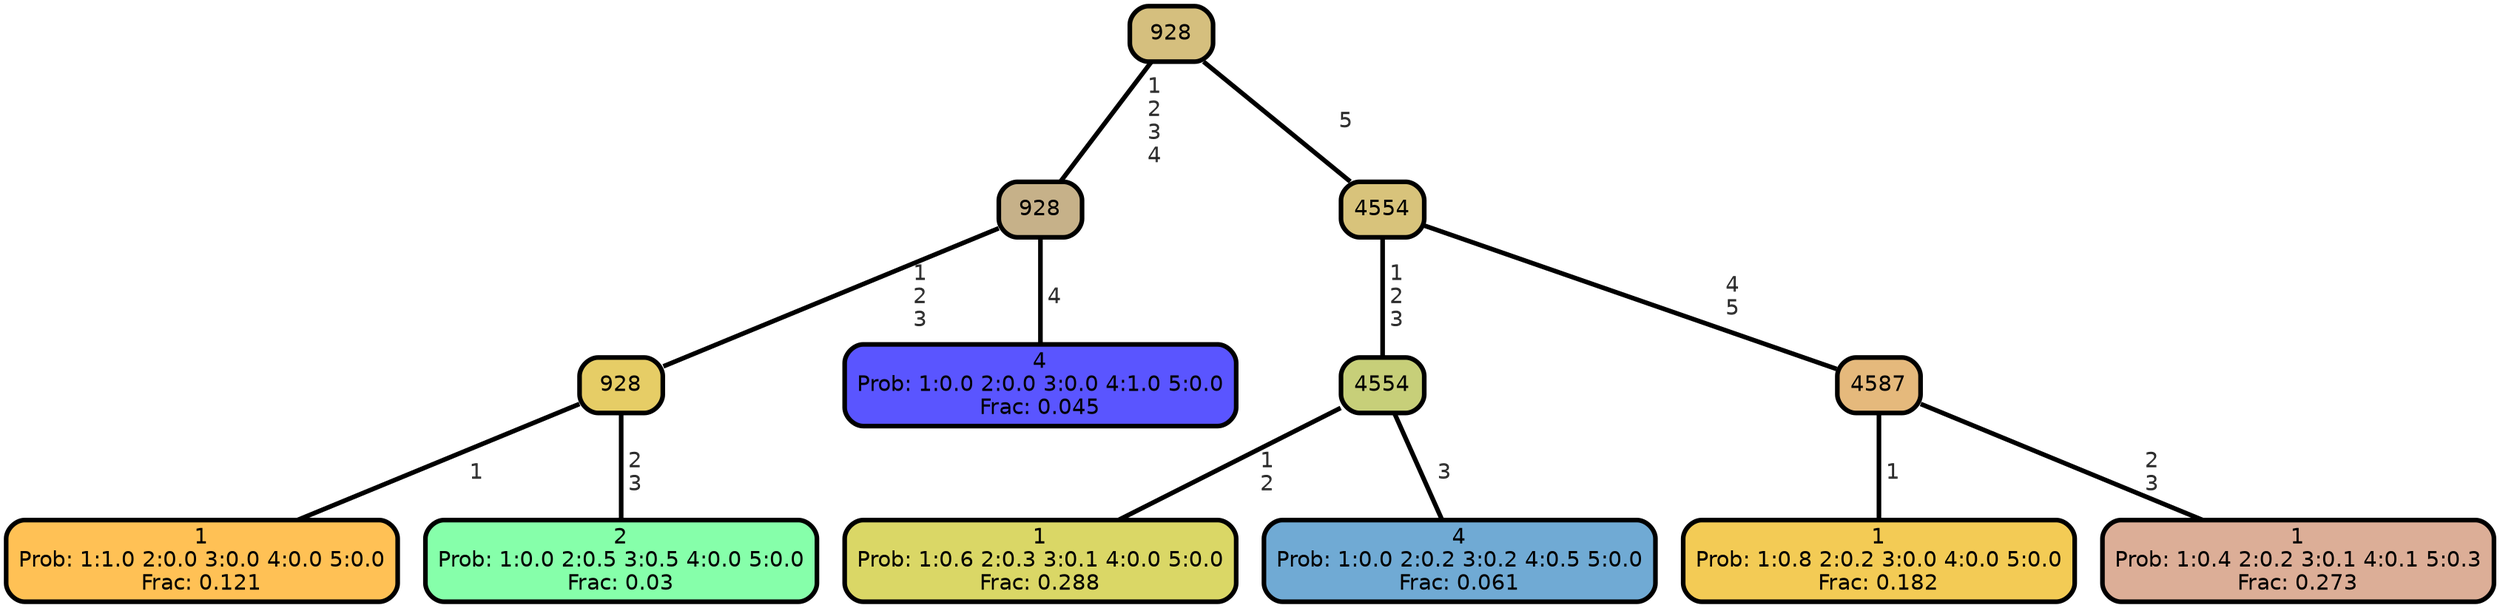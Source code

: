 graph Tree {
node [shape=box, style="filled, rounded",color="black",penwidth="3",fontcolor="black",                 fontname=helvetica] ;
graph [ranksep="0 equally", splines=straight,                 bgcolor=transparent, dpi=200] ;
edge [fontname=helvetica, fontweight=bold,fontcolor=grey14,color=black] ;
0 [label="1
Prob: 1:1.0 2:0.0 3:0.0 4:0.0 5:0.0
Frac: 0.121", fillcolor="#ffc155"] ;
1 [label="928", fillcolor="#e6cd66"] ;
2 [label="2
Prob: 1:0.0 2:0.5 3:0.5 4:0.0 5:0.0
Frac: 0.03", fillcolor="#86ffaa"] ;
3 [label="928", fillcolor="#c6b189"] ;
4 [label="4
Prob: 1:0.0 2:0.0 3:0.0 4:1.0 5:0.0
Frac: 0.045", fillcolor="#5a55ff"] ;
5 [label="928", fillcolor="#d5bf7e"] ;
6 [label="1
Prob: 1:0.6 2:0.3 3:0.1 4:0.0 5:0.0
Frac: 0.288", fillcolor="#dad766"] ;
7 [label="4554", fillcolor="#c7cf79"] ;
8 [label="4
Prob: 1:0.0 2:0.2 3:0.2 4:0.5 5:0.0
Frac: 0.061", fillcolor="#70aad4"] ;
9 [label="4554", fillcolor="#d8c37b"] ;
10 [label="1
Prob: 1:0.8 2:0.2 3:0.0 4:0.0 5:0.0
Frac: 0.182", fillcolor="#f3cb55"] ;
11 [label="4587", fillcolor="#e5b97c"] ;
12 [label="1
Prob: 1:0.4 2:0.2 3:0.1 4:0.1 5:0.3
Frac: 0.273", fillcolor="#dcae97"] ;
1 -- 0 [label=" 1",penwidth=3] ;
1 -- 2 [label=" 2\n 3",penwidth=3] ;
3 -- 1 [label=" 1\n 2\n 3",penwidth=3] ;
3 -- 4 [label=" 4",penwidth=3] ;
5 -- 3 [label=" 1\n 2\n 3\n 4",penwidth=3] ;
5 -- 9 [label=" 5",penwidth=3] ;
7 -- 6 [label=" 1\n 2",penwidth=3] ;
7 -- 8 [label=" 3",penwidth=3] ;
9 -- 7 [label=" 1\n 2\n 3",penwidth=3] ;
9 -- 11 [label=" 4\n 5",penwidth=3] ;
11 -- 10 [label=" 1",penwidth=3] ;
11 -- 12 [label=" 2\n 3",penwidth=3] ;
{rank = same;}}
